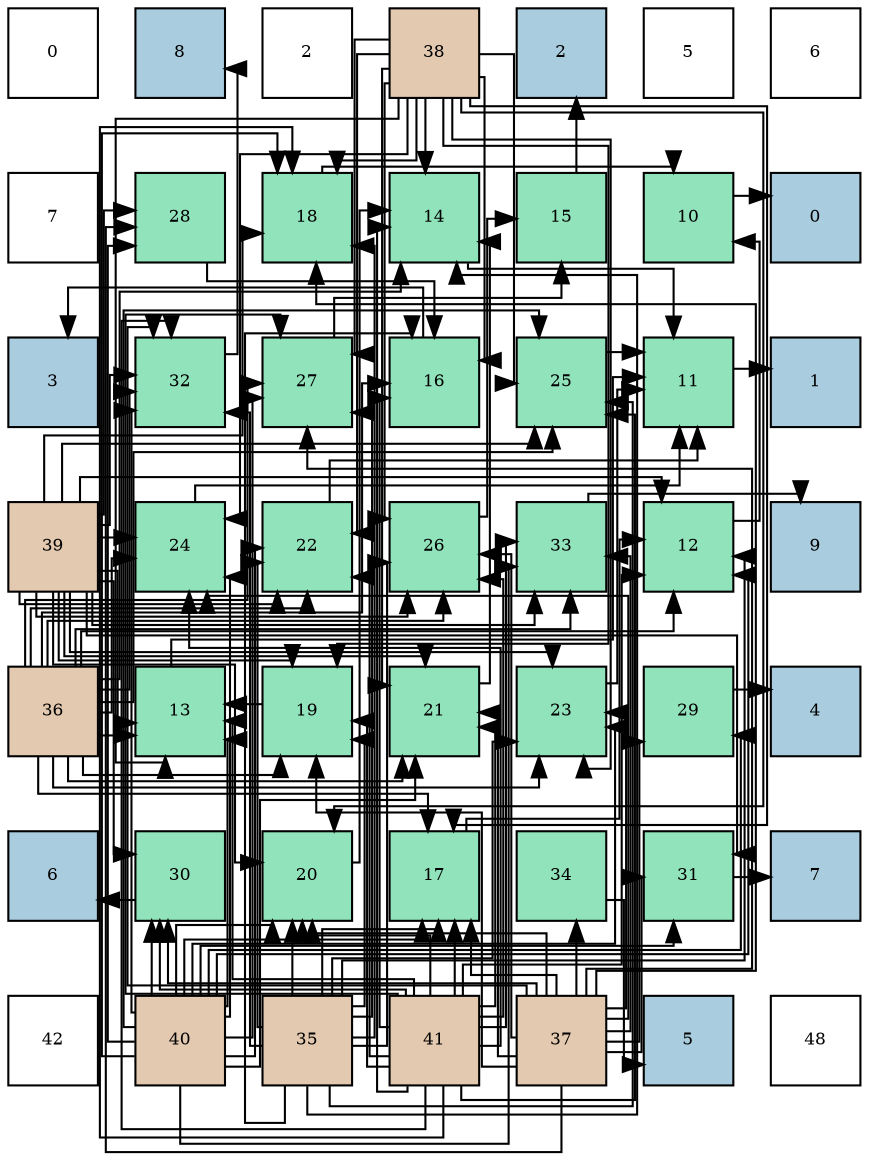 digraph layout{
 rankdir=TB;
 splines=ortho;
 node [style=filled shape=square fixedsize=true width=0.6];
0[label="0", fontsize=8, fillcolor="#ffffff"];
1[label="8", fontsize=8, fillcolor="#a9ccde"];
2[label="2", fontsize=8, fillcolor="#ffffff"];
3[label="38", fontsize=8, fillcolor="#e3c9af"];
4[label="2", fontsize=8, fillcolor="#a9ccde"];
5[label="5", fontsize=8, fillcolor="#ffffff"];
6[label="6", fontsize=8, fillcolor="#ffffff"];
7[label="7", fontsize=8, fillcolor="#ffffff"];
8[label="28", fontsize=8, fillcolor="#91e3bb"];
9[label="18", fontsize=8, fillcolor="#91e3bb"];
10[label="14", fontsize=8, fillcolor="#91e3bb"];
11[label="15", fontsize=8, fillcolor="#91e3bb"];
12[label="10", fontsize=8, fillcolor="#91e3bb"];
13[label="0", fontsize=8, fillcolor="#a9ccde"];
14[label="3", fontsize=8, fillcolor="#a9ccde"];
15[label="32", fontsize=8, fillcolor="#91e3bb"];
16[label="27", fontsize=8, fillcolor="#91e3bb"];
17[label="16", fontsize=8, fillcolor="#91e3bb"];
18[label="25", fontsize=8, fillcolor="#91e3bb"];
19[label="11", fontsize=8, fillcolor="#91e3bb"];
20[label="1", fontsize=8, fillcolor="#a9ccde"];
21[label="39", fontsize=8, fillcolor="#e3c9af"];
22[label="24", fontsize=8, fillcolor="#91e3bb"];
23[label="22", fontsize=8, fillcolor="#91e3bb"];
24[label="26", fontsize=8, fillcolor="#91e3bb"];
25[label="33", fontsize=8, fillcolor="#91e3bb"];
26[label="12", fontsize=8, fillcolor="#91e3bb"];
27[label="9", fontsize=8, fillcolor="#a9ccde"];
28[label="36", fontsize=8, fillcolor="#e3c9af"];
29[label="13", fontsize=8, fillcolor="#91e3bb"];
30[label="19", fontsize=8, fillcolor="#91e3bb"];
31[label="21", fontsize=8, fillcolor="#91e3bb"];
32[label="23", fontsize=8, fillcolor="#91e3bb"];
33[label="29", fontsize=8, fillcolor="#91e3bb"];
34[label="4", fontsize=8, fillcolor="#a9ccde"];
35[label="6", fontsize=8, fillcolor="#a9ccde"];
36[label="30", fontsize=8, fillcolor="#91e3bb"];
37[label="20", fontsize=8, fillcolor="#91e3bb"];
38[label="17", fontsize=8, fillcolor="#91e3bb"];
39[label="34", fontsize=8, fillcolor="#91e3bb"];
40[label="31", fontsize=8, fillcolor="#91e3bb"];
41[label="7", fontsize=8, fillcolor="#a9ccde"];
42[label="42", fontsize=8, fillcolor="#ffffff"];
43[label="40", fontsize=8, fillcolor="#e3c9af"];
44[label="35", fontsize=8, fillcolor="#e3c9af"];
45[label="41", fontsize=8, fillcolor="#e3c9af"];
46[label="37", fontsize=8, fillcolor="#e3c9af"];
47[label="5", fontsize=8, fillcolor="#a9ccde"];
48[label="48", fontsize=8, fillcolor="#ffffff"];
edge [constraint=false, style=vis];12 -> 13;
19 -> 20;
26 -> 12;
29 -> 19;
10 -> 19;
11 -> 4;
17 -> 14;
38 -> 26;
9 -> 12;
30 -> 29;
37 -> 10;
31 -> 10;
23 -> 19;
32 -> 19;
22 -> 19;
18 -> 19;
24 -> 11;
16 -> 11;
8 -> 17;
33 -> 34;
36 -> 35;
40 -> 41;
15 -> 1;
25 -> 27;
39 -> 47;
44 -> 26;
44 -> 10;
44 -> 17;
44 -> 38;
44 -> 9;
44 -> 30;
44 -> 37;
44 -> 23;
44 -> 32;
44 -> 18;
44 -> 24;
44 -> 16;
44 -> 15;
28 -> 26;
28 -> 29;
28 -> 10;
28 -> 17;
28 -> 38;
28 -> 30;
28 -> 31;
28 -> 23;
28 -> 32;
28 -> 22;
28 -> 18;
28 -> 24;
28 -> 16;
28 -> 15;
28 -> 25;
46 -> 38;
46 -> 9;
46 -> 30;
46 -> 37;
46 -> 31;
46 -> 32;
46 -> 22;
46 -> 24;
46 -> 16;
46 -> 8;
46 -> 33;
46 -> 36;
46 -> 40;
46 -> 15;
46 -> 25;
46 -> 39;
3 -> 29;
3 -> 10;
3 -> 17;
3 -> 38;
3 -> 9;
3 -> 30;
3 -> 37;
3 -> 31;
3 -> 23;
3 -> 32;
3 -> 22;
3 -> 18;
3 -> 24;
3 -> 16;
21 -> 26;
21 -> 29;
21 -> 9;
21 -> 30;
21 -> 37;
21 -> 31;
21 -> 23;
21 -> 32;
21 -> 22;
21 -> 18;
21 -> 24;
21 -> 8;
21 -> 36;
21 -> 40;
21 -> 15;
21 -> 25;
43 -> 26;
43 -> 29;
43 -> 38;
43 -> 9;
43 -> 37;
43 -> 31;
43 -> 23;
43 -> 32;
43 -> 22;
43 -> 18;
43 -> 16;
43 -> 8;
43 -> 33;
43 -> 36;
43 -> 40;
43 -> 15;
43 -> 25;
45 -> 26;
45 -> 29;
45 -> 10;
45 -> 17;
45 -> 38;
45 -> 9;
45 -> 30;
45 -> 37;
45 -> 31;
45 -> 23;
45 -> 22;
45 -> 18;
45 -> 24;
45 -> 16;
45 -> 36;
45 -> 15;
45 -> 25;
edge [constraint=true, style=invis];
0 -> 7 -> 14 -> 21 -> 28 -> 35 -> 42;
1 -> 8 -> 15 -> 22 -> 29 -> 36 -> 43;
2 -> 9 -> 16 -> 23 -> 30 -> 37 -> 44;
3 -> 10 -> 17 -> 24 -> 31 -> 38 -> 45;
4 -> 11 -> 18 -> 25 -> 32 -> 39 -> 46;
5 -> 12 -> 19 -> 26 -> 33 -> 40 -> 47;
6 -> 13 -> 20 -> 27 -> 34 -> 41 -> 48;
rank = same {0 -> 1 -> 2 -> 3 -> 4 -> 5 -> 6};
rank = same {7 -> 8 -> 9 -> 10 -> 11 -> 12 -> 13};
rank = same {14 -> 15 -> 16 -> 17 -> 18 -> 19 -> 20};
rank = same {21 -> 22 -> 23 -> 24 -> 25 -> 26 -> 27};
rank = same {28 -> 29 -> 30 -> 31 -> 32 -> 33 -> 34};
rank = same {35 -> 36 -> 37 -> 38 -> 39 -> 40 -> 41};
rank = same {42 -> 43 -> 44 -> 45 -> 46 -> 47 -> 48};
}